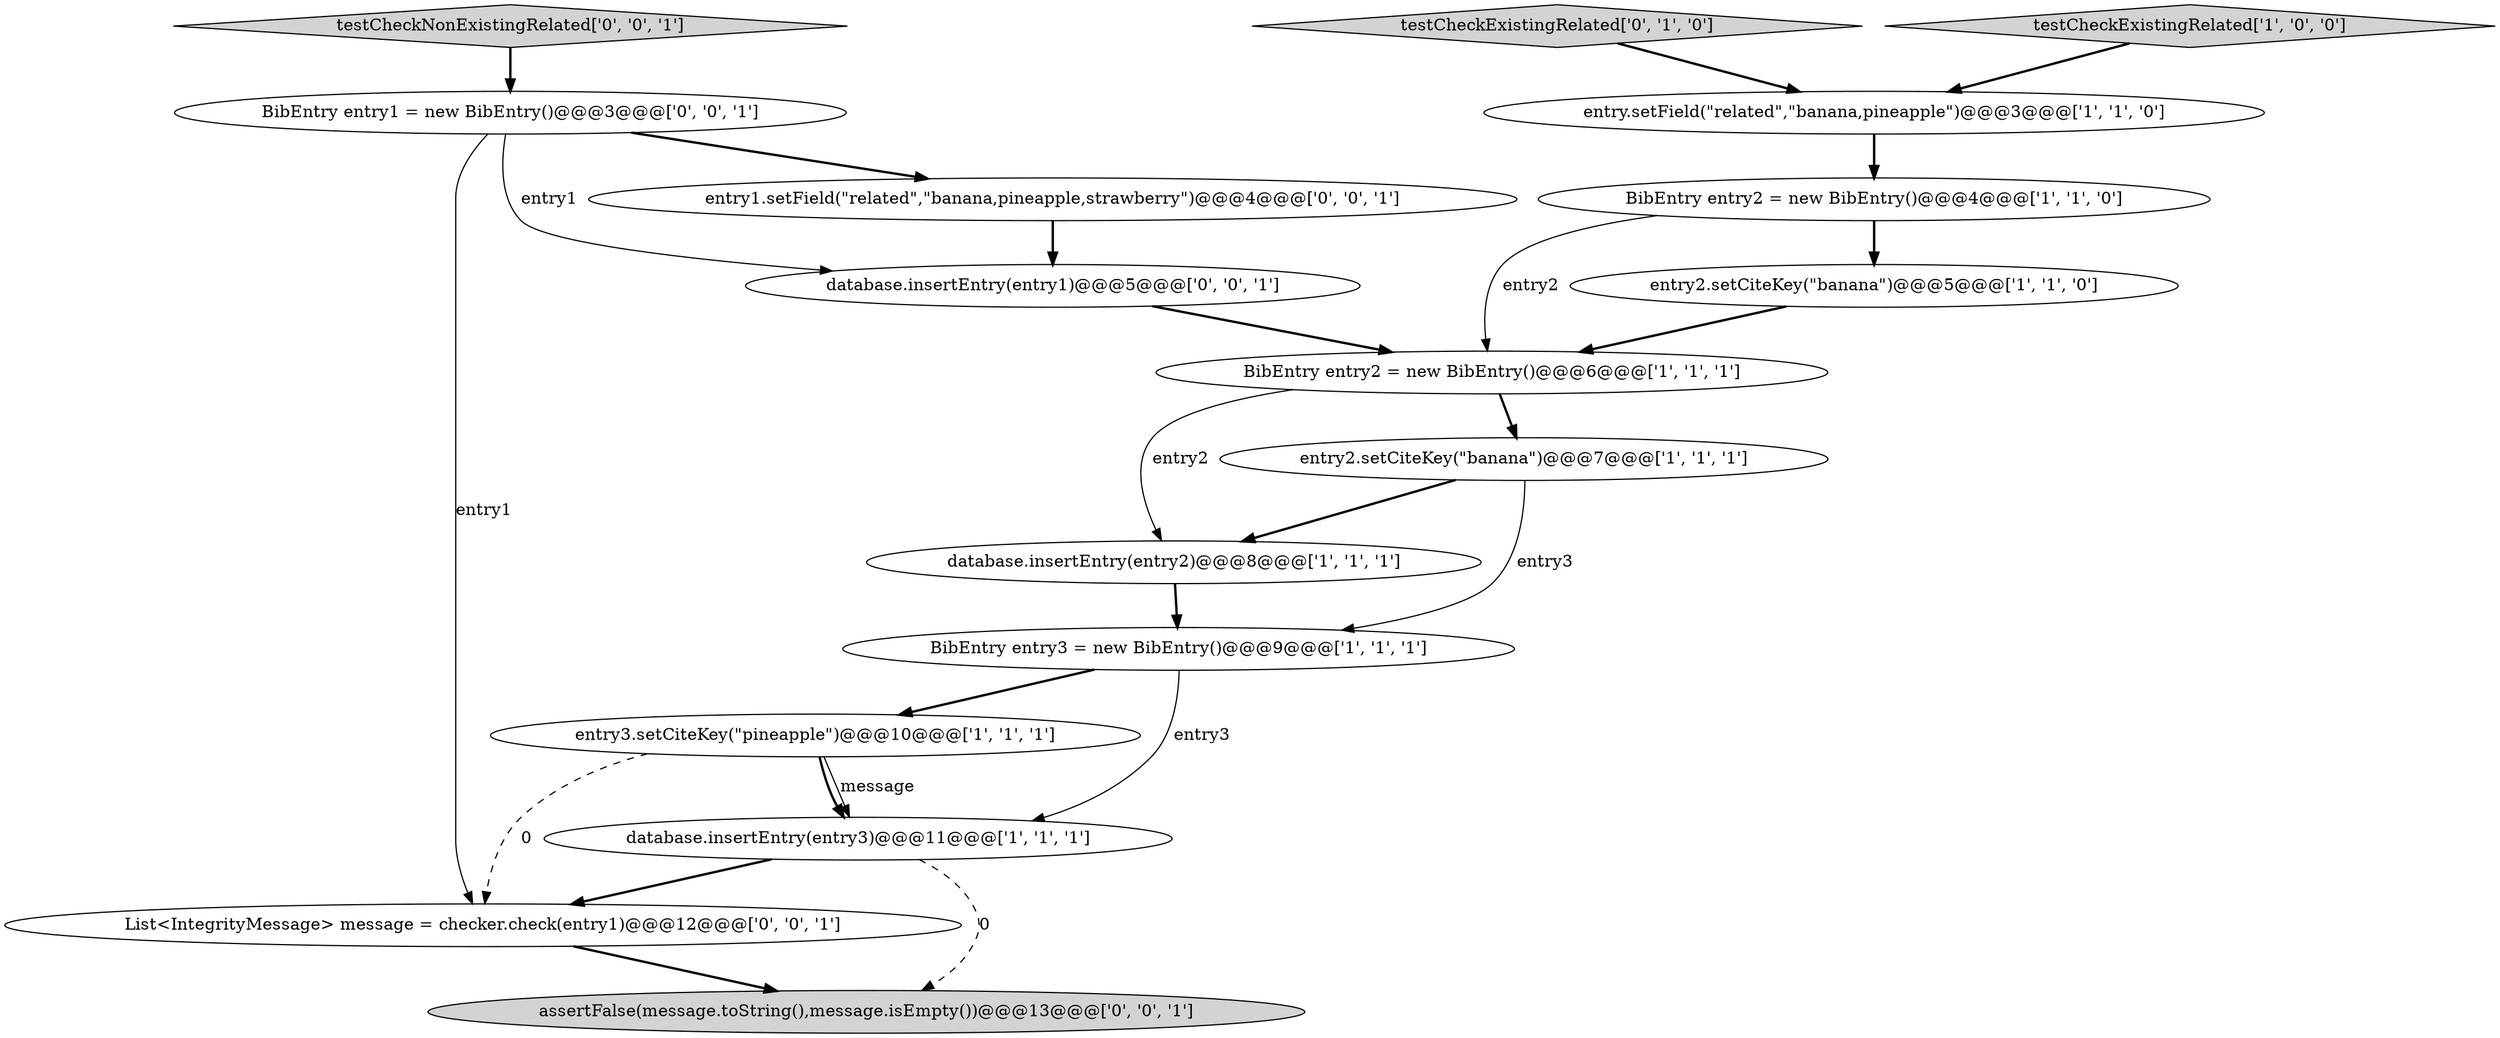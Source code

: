 digraph {
3 [style = filled, label = "entry2.setCiteKey(\"banana\")@@@5@@@['1', '1', '0']", fillcolor = white, shape = ellipse image = "AAA0AAABBB1BBB"];
1 [style = filled, label = "BibEntry entry3 = new BibEntry()@@@9@@@['1', '1', '1']", fillcolor = white, shape = ellipse image = "AAA0AAABBB1BBB"];
8 [style = filled, label = "entry2.setCiteKey(\"banana\")@@@7@@@['1', '1', '1']", fillcolor = white, shape = ellipse image = "AAA0AAABBB1BBB"];
6 [style = filled, label = "entry.setField(\"related\",\"banana,pineapple\")@@@3@@@['1', '1', '0']", fillcolor = white, shape = ellipse image = "AAA0AAABBB1BBB"];
12 [style = filled, label = "entry1.setField(\"related\",\"banana,pineapple,strawberry\")@@@4@@@['0', '0', '1']", fillcolor = white, shape = ellipse image = "AAA0AAABBB3BBB"];
10 [style = filled, label = "testCheckExistingRelated['0', '1', '0']", fillcolor = lightgray, shape = diamond image = "AAA0AAABBB2BBB"];
16 [style = filled, label = "List<IntegrityMessage> message = checker.check(entry1)@@@12@@@['0', '0', '1']", fillcolor = white, shape = ellipse image = "AAA0AAABBB3BBB"];
9 [style = filled, label = "database.insertEntry(entry2)@@@8@@@['1', '1', '1']", fillcolor = white, shape = ellipse image = "AAA0AAABBB1BBB"];
2 [style = filled, label = "database.insertEntry(entry3)@@@11@@@['1', '1', '1']", fillcolor = white, shape = ellipse image = "AAA0AAABBB1BBB"];
5 [style = filled, label = "BibEntry entry2 = new BibEntry()@@@6@@@['1', '1', '1']", fillcolor = white, shape = ellipse image = "AAA0AAABBB1BBB"];
7 [style = filled, label = "BibEntry entry2 = new BibEntry()@@@4@@@['1', '1', '0']", fillcolor = white, shape = ellipse image = "AAA0AAABBB1BBB"];
15 [style = filled, label = "BibEntry entry1 = new BibEntry()@@@3@@@['0', '0', '1']", fillcolor = white, shape = ellipse image = "AAA0AAABBB3BBB"];
13 [style = filled, label = "assertFalse(message.toString(),message.isEmpty())@@@13@@@['0', '0', '1']", fillcolor = lightgray, shape = ellipse image = "AAA0AAABBB3BBB"];
4 [style = filled, label = "testCheckExistingRelated['1', '0', '0']", fillcolor = lightgray, shape = diamond image = "AAA0AAABBB1BBB"];
11 [style = filled, label = "testCheckNonExistingRelated['0', '0', '1']", fillcolor = lightgray, shape = diamond image = "AAA0AAABBB3BBB"];
14 [style = filled, label = "database.insertEntry(entry1)@@@5@@@['0', '0', '1']", fillcolor = white, shape = ellipse image = "AAA0AAABBB3BBB"];
0 [style = filled, label = "entry3.setCiteKey(\"pineapple\")@@@10@@@['1', '1', '1']", fillcolor = white, shape = ellipse image = "AAA0AAABBB1BBB"];
14->5 [style = bold, label=""];
4->6 [style = bold, label=""];
5->8 [style = bold, label=""];
8->9 [style = bold, label=""];
10->6 [style = bold, label=""];
5->9 [style = solid, label="entry2"];
12->14 [style = bold, label=""];
15->12 [style = bold, label=""];
0->2 [style = solid, label="message"];
11->15 [style = bold, label=""];
8->1 [style = solid, label="entry3"];
16->13 [style = bold, label=""];
3->5 [style = bold, label=""];
7->3 [style = bold, label=""];
0->16 [style = dashed, label="0"];
7->5 [style = solid, label="entry2"];
2->16 [style = bold, label=""];
15->14 [style = solid, label="entry1"];
1->2 [style = solid, label="entry3"];
0->2 [style = bold, label=""];
6->7 [style = bold, label=""];
9->1 [style = bold, label=""];
2->13 [style = dashed, label="0"];
1->0 [style = bold, label=""];
15->16 [style = solid, label="entry1"];
}
